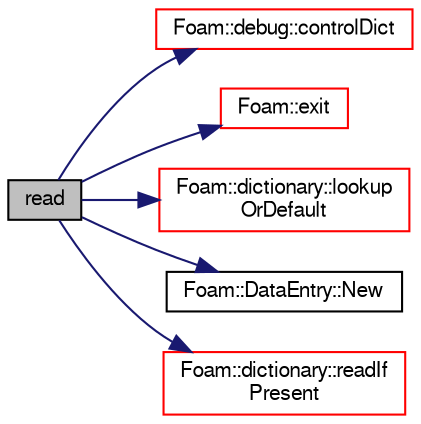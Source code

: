 digraph "read"
{
  bgcolor="transparent";
  edge [fontname="FreeSans",fontsize="10",labelfontname="FreeSans",labelfontsize="10"];
  node [fontname="FreeSans",fontsize="10",shape=record];
  rankdir="LR";
  Node112 [label="read",height=0.2,width=0.4,color="black", fillcolor="grey75", style="filled", fontcolor="black"];
  Node112 -> Node113 [color="midnightblue",fontsize="10",style="solid",fontname="FreeSans"];
  Node113 [label="Foam::debug::controlDict",height=0.2,width=0.4,color="red",URL="$a21163.html#a99ec32314c649e103ec5b70effea2d96",tooltip="The central control dictionary. "];
  Node112 -> Node119 [color="midnightblue",fontsize="10",style="solid",fontname="FreeSans"];
  Node119 [label="Foam::exit",height=0.2,width=0.4,color="red",URL="$a21124.html#a06ca7250d8e89caf05243ec094843642"];
  Node112 -> Node180 [color="midnightblue",fontsize="10",style="solid",fontname="FreeSans"];
  Node180 [label="Foam::dictionary::lookup\lOrDefault",height=0.2,width=0.4,color="red",URL="$a26014.html#a69ee064dcc6d649df523e02e5c242922",tooltip="Find and return a T,. "];
  Node112 -> Node185 [color="midnightblue",fontsize="10",style="solid",fontname="FreeSans"];
  Node185 [label="Foam::DataEntry::New",height=0.2,width=0.4,color="black",URL="$a27662.html#a5e4dcb751129cbece9be2ac84884862f",tooltip="Selector. "];
  Node112 -> Node183 [color="midnightblue",fontsize="10",style="solid",fontname="FreeSans"];
  Node183 [label="Foam::dictionary::readIf\lPresent",height=0.2,width=0.4,color="red",URL="$a26014.html#ad4bd008e6ee208313f2c3a963ee1170d",tooltip="Find an entry if present, and assign to T. "];
}
